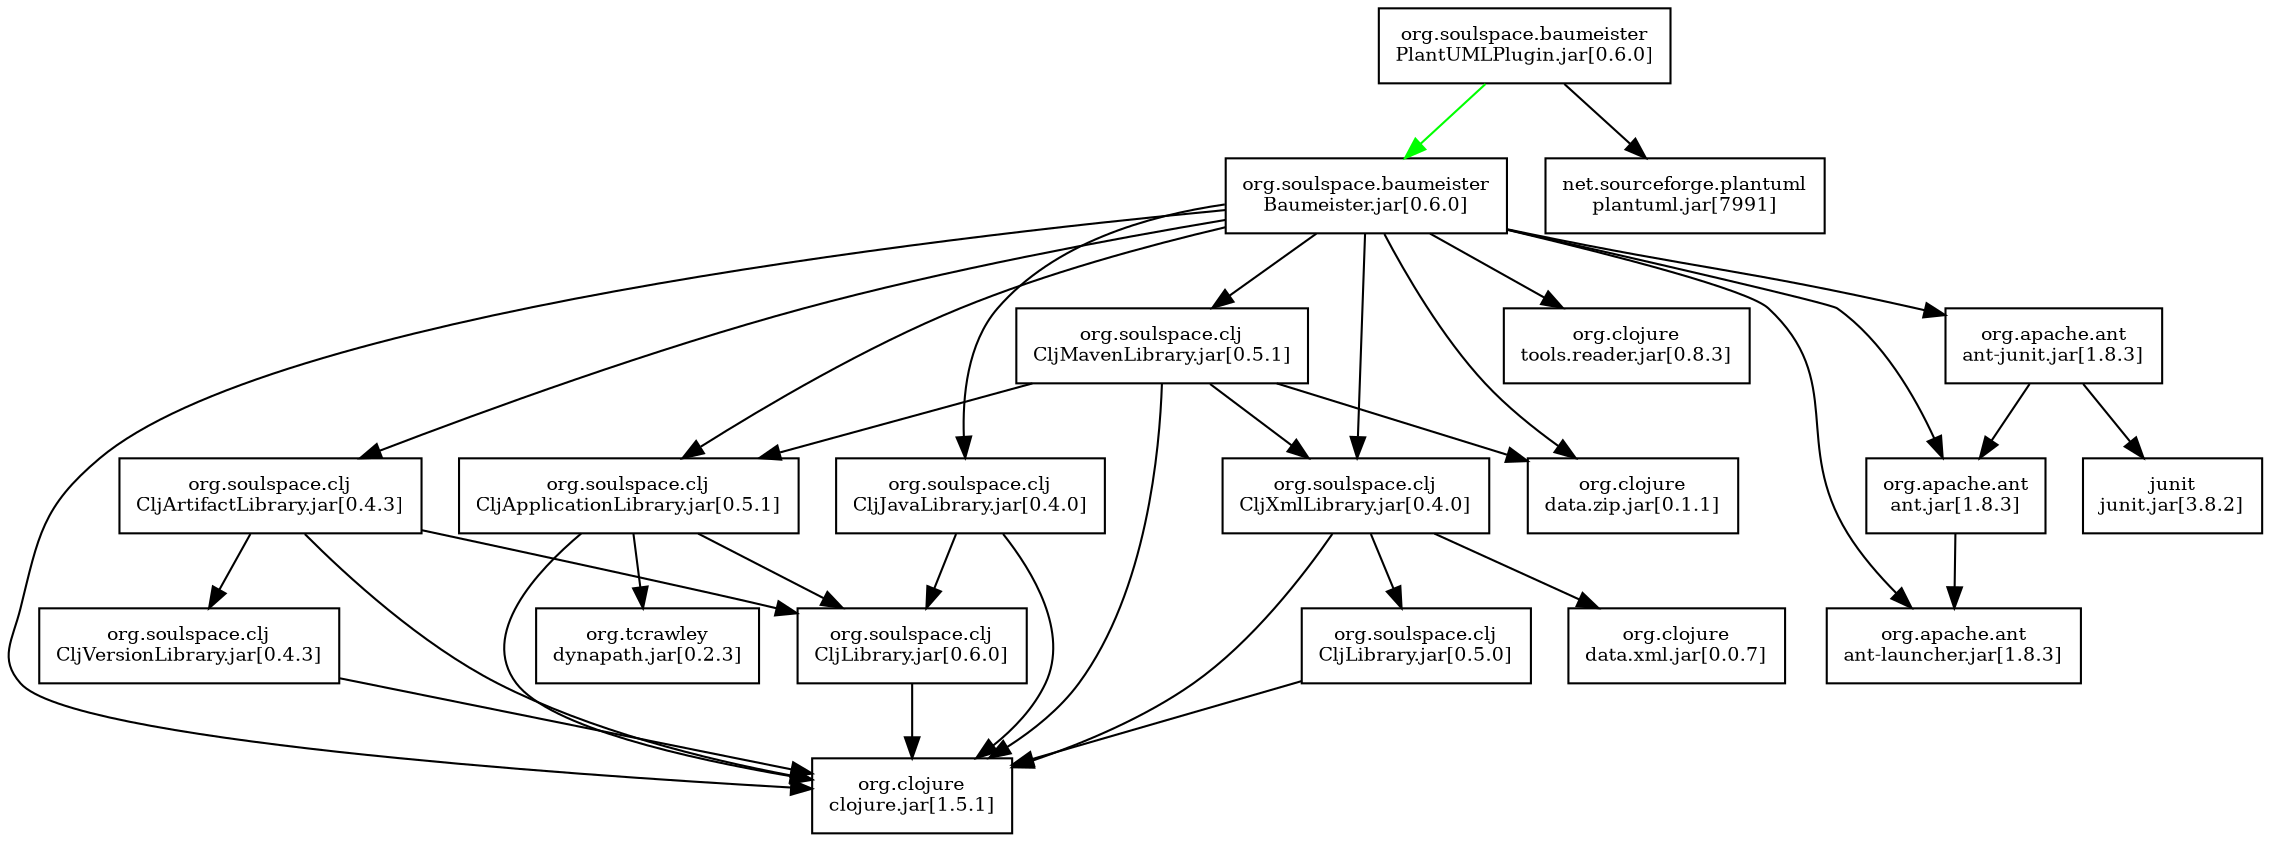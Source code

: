 digraph Dependencies {
    outputmode=nodefirst;
    node [shape=plaintext fontsize=9];
"org.soulspace.baumeister/PlantUMLPlugin/0.6.0/PlantUMLPlugin.jar" [shape=box label="org.soulspace.baumeister\nPlantUMLPlugin.jar[0.6.0]"];
"org.soulspace.baumeister/Baumeister/0.6.0/Baumeister.jar" [shape=box label="org.soulspace.baumeister\nBaumeister.jar[0.6.0]"];
"org.clojure/clojure/1.5.1/clojure.jar" [shape=box label="org.clojure\nclojure.jar[1.5.1]"];
"org.soulspace.clj/CljApplicationLibrary/0.5.1/CljApplicationLibrary.jar" [shape=box label="org.soulspace.clj\nCljApplicationLibrary.jar[0.5.1]"];
"org.clojure/clojure/1.5.1/clojure.jar" [shape=box label="org.clojure\nclojure.jar[1.5.1]"];
"org.soulspace.clj/CljLibrary/0.6.0/CljLibrary.jar" [shape=box label="org.soulspace.clj\nCljLibrary.jar[0.6.0]"];
"org.clojure/clojure/1.5.1/clojure.jar" [shape=box label="org.clojure\nclojure.jar[1.5.1]"];
"org.tcrawley/dynapath/0.2.3/dynapath.jar" [shape=box label="org.tcrawley\ndynapath.jar[0.2.3]"];
"org.soulspace.clj/CljArtifactLibrary/0.4.3/CljArtifactLibrary.jar" [shape=box label="org.soulspace.clj\nCljArtifactLibrary.jar[0.4.3]"];
"org.clojure/clojure/1.5.1/clojure.jar" [shape=box label="org.clojure\nclojure.jar[1.5.1]"];
"org.soulspace.clj/CljVersionLibrary/0.4.3/CljVersionLibrary.jar" [shape=box label="org.soulspace.clj\nCljVersionLibrary.jar[0.4.3]"];
"org.clojure/clojure/1.5.1/clojure.jar" [shape=box label="org.clojure\nclojure.jar[1.5.1]"];
"org.soulspace.clj/CljLibrary/0.6.0/CljLibrary.jar" [shape=box label="org.soulspace.clj\nCljLibrary.jar[0.6.0]"];
"org.clojure/clojure/1.5.1/clojure.jar" [shape=box label="org.clojure\nclojure.jar[1.5.1]"];
"org.soulspace.clj/CljMavenLibrary/0.5.1/CljMavenLibrary.jar" [shape=box label="org.soulspace.clj\nCljMavenLibrary.jar[0.5.1]"];
"org.clojure/clojure/1.5.1/clojure.jar" [shape=box label="org.clojure\nclojure.jar[1.5.1]"];
"org.clojure/data.zip/0.1.1/data.zip.jar" [shape=box label="org.clojure\ndata.zip.jar[0.1.1]"];
"org.soulspace.clj/CljXmlLibrary/0.4.0/CljXmlLibrary.jar" [shape=box label="org.soulspace.clj\nCljXmlLibrary.jar[0.4.0]"];
"org.clojure/clojure/1.5.1/clojure.jar" [shape=box label="org.clojure\nclojure.jar[1.5.1]"];
"org.clojure/data.xml/0.0.7/data.xml.jar" [shape=box label="org.clojure\ndata.xml.jar[0.0.7]"];
"org.soulspace.clj/CljLibrary/0.5.0/CljLibrary.jar" [shape=box label="org.soulspace.clj\nCljLibrary.jar[0.5.0]"];
"org.clojure/clojure/1.5.1/clojure.jar" [shape=box label="org.clojure\nclojure.jar[1.5.1]"];
"org.soulspace.clj/CljApplicationLibrary/0.5.1/CljApplicationLibrary.jar" [shape=box label="org.soulspace.clj\nCljApplicationLibrary.jar[0.5.1]"];
"org.clojure/clojure/1.5.1/clojure.jar" [shape=box label="org.clojure\nclojure.jar[1.5.1]"];
"org.soulspace.clj/CljLibrary/0.6.0/CljLibrary.jar" [shape=box label="org.soulspace.clj\nCljLibrary.jar[0.6.0]"];
"org.clojure/clojure/1.5.1/clojure.jar" [shape=box label="org.clojure\nclojure.jar[1.5.1]"];
"org.tcrawley/dynapath/0.2.3/dynapath.jar" [shape=box label="org.tcrawley\ndynapath.jar[0.2.3]"];
"org.soulspace.clj/CljJavaLibrary/0.4.0/CljJavaLibrary.jar" [shape=box label="org.soulspace.clj\nCljJavaLibrary.jar[0.4.0]"];
"org.clojure/clojure/1.5.1/clojure.jar" [shape=box label="org.clojure\nclojure.jar[1.5.1]"];
"org.soulspace.clj/CljLibrary/0.6.0/CljLibrary.jar" [shape=box label="org.soulspace.clj\nCljLibrary.jar[0.6.0]"];
"org.clojure/clojure/1.5.1/clojure.jar" [shape=box label="org.clojure\nclojure.jar[1.5.1]"];
"org.soulspace.clj/CljXmlLibrary/0.4.0/CljXmlLibrary.jar" [shape=box label="org.soulspace.clj\nCljXmlLibrary.jar[0.4.0]"];
"org.clojure/clojure/1.5.1/clojure.jar" [shape=box label="org.clojure\nclojure.jar[1.5.1]"];
"org.clojure/data.xml/0.0.7/data.xml.jar" [shape=box label="org.clojure\ndata.xml.jar[0.0.7]"];
"org.soulspace.clj/CljLibrary/0.5.0/CljLibrary.jar" [shape=box label="org.soulspace.clj\nCljLibrary.jar[0.5.0]"];
"org.clojure/clojure/1.5.1/clojure.jar" [shape=box label="org.clojure\nclojure.jar[1.5.1]"];
"org.clojure/data.zip/0.1.1/data.zip.jar" [shape=box label="org.clojure\ndata.zip.jar[0.1.1]"];
"org.clojure/tools.reader/0.8.3/tools.reader.jar" [shape=box label="org.clojure\ntools.reader.jar[0.8.3]"];
"org.apache.ant/ant/1.8.3/ant.jar" [shape=box label="org.apache.ant\nant.jar[1.8.3]"];
"org.apache.ant/ant-launcher/1.8.3/ant-launcher.jar" [shape=box label="org.apache.ant\nant-launcher.jar[1.8.3]"];
"org.apache.ant/ant-launcher/1.8.3/ant-launcher.jar" [shape=box label="org.apache.ant\nant-launcher.jar[1.8.3]"];
"org.apache.ant/ant-junit/1.8.3/ant-junit.jar" [shape=box label="org.apache.ant\nant-junit.jar[1.8.3]"];
"org.apache.ant/ant/1.8.3/ant.jar" [shape=box label="org.apache.ant\nant.jar[1.8.3]"];
"org.apache.ant/ant-launcher/1.8.3/ant-launcher.jar" [shape=box label="org.apache.ant\nant-launcher.jar[1.8.3]"];
"junit/junit/3.8.2/junit.jar" [shape=box label="junit\njunit.jar[3.8.2]"];
"net.sourceforge.plantuml/plantuml/7991/plantuml.jar" [shape=box label="net.sourceforge.plantuml\nplantuml.jar[7991]"];
"org.soulspace.baumeister/PlantUMLPlugin/0.6.0/PlantUMLPlugin.jar" -> "org.soulspace.baumeister/Baumeister/0.6.0/Baumeister.jar" [color=green style=solid];
"org.soulspace.baumeister/Baumeister/0.6.0/Baumeister.jar" -> "org.clojure/clojure/1.5.1/clojure.jar" [color=black style=solid];
"org.soulspace.baumeister/Baumeister/0.6.0/Baumeister.jar" -> "org.soulspace.clj/CljApplicationLibrary/0.5.1/CljApplicationLibrary.jar" [color=black style=solid];
"org.soulspace.clj/CljApplicationLibrary/0.5.1/CljApplicationLibrary.jar" -> "org.clojure/clojure/1.5.1/clojure.jar" [color=black style=solid];
"org.soulspace.clj/CljApplicationLibrary/0.5.1/CljApplicationLibrary.jar" -> "org.soulspace.clj/CljLibrary/0.6.0/CljLibrary.jar" [color=black style=solid];
"org.soulspace.clj/CljLibrary/0.6.0/CljLibrary.jar" -> "org.clojure/clojure/1.5.1/clojure.jar" [color=black style=solid];
"org.soulspace.clj/CljApplicationLibrary/0.5.1/CljApplicationLibrary.jar" -> "org.tcrawley/dynapath/0.2.3/dynapath.jar" [color=black style=solid];
"org.soulspace.baumeister/Baumeister/0.6.0/Baumeister.jar" -> "org.soulspace.clj/CljArtifactLibrary/0.4.3/CljArtifactLibrary.jar" [color=black style=solid];
"org.soulspace.clj/CljArtifactLibrary/0.4.3/CljArtifactLibrary.jar" -> "org.clojure/clojure/1.5.1/clojure.jar" [color=black style=solid];
"org.soulspace.clj/CljArtifactLibrary/0.4.3/CljArtifactLibrary.jar" -> "org.soulspace.clj/CljVersionLibrary/0.4.3/CljVersionLibrary.jar" [color=black style=solid];
"org.soulspace.clj/CljVersionLibrary/0.4.3/CljVersionLibrary.jar" -> "org.clojure/clojure/1.5.1/clojure.jar" [color=black style=solid];
"org.soulspace.clj/CljArtifactLibrary/0.4.3/CljArtifactLibrary.jar" -> "org.soulspace.clj/CljLibrary/0.6.0/CljLibrary.jar" [color=black style=solid];

"org.soulspace.baumeister/Baumeister/0.6.0/Baumeister.jar" -> "org.soulspace.clj/CljMavenLibrary/0.5.1/CljMavenLibrary.jar" [color=black style=solid];
"org.soulspace.clj/CljMavenLibrary/0.5.1/CljMavenLibrary.jar" -> "org.clojure/clojure/1.5.1/clojure.jar" [color=black style=solid];
"org.soulspace.clj/CljMavenLibrary/0.5.1/CljMavenLibrary.jar" -> "org.clojure/data.zip/0.1.1/data.zip.jar" [color=black style=solid];
"org.soulspace.clj/CljMavenLibrary/0.5.1/CljMavenLibrary.jar" -> "org.soulspace.clj/CljXmlLibrary/0.4.0/CljXmlLibrary.jar" [color=black style=solid];
"org.soulspace.clj/CljXmlLibrary/0.4.0/CljXmlLibrary.jar" -> "org.clojure/clojure/1.5.1/clojure.jar" [color=black style=solid];
"org.soulspace.clj/CljXmlLibrary/0.4.0/CljXmlLibrary.jar" -> "org.clojure/data.xml/0.0.7/data.xml.jar" [color=black style=solid];
"org.soulspace.clj/CljXmlLibrary/0.4.0/CljXmlLibrary.jar" -> "org.soulspace.clj/CljLibrary/0.5.0/CljLibrary.jar" [color=black style=solid];
"org.soulspace.clj/CljLibrary/0.5.0/CljLibrary.jar" -> "org.clojure/clojure/1.5.1/clojure.jar" [color=black style=solid];
"org.soulspace.clj/CljMavenLibrary/0.5.1/CljMavenLibrary.jar" -> "org.soulspace.clj/CljApplicationLibrary/0.5.1/CljApplicationLibrary.jar" [color=black style=solid];




"org.soulspace.baumeister/Baumeister/0.6.0/Baumeister.jar" -> "org.soulspace.clj/CljJavaLibrary/0.4.0/CljJavaLibrary.jar" [color=black style=solid];
"org.soulspace.clj/CljJavaLibrary/0.4.0/CljJavaLibrary.jar" -> "org.clojure/clojure/1.5.1/clojure.jar" [color=black style=solid];
"org.soulspace.clj/CljJavaLibrary/0.4.0/CljJavaLibrary.jar" -> "org.soulspace.clj/CljLibrary/0.6.0/CljLibrary.jar" [color=black style=solid];

"org.soulspace.baumeister/Baumeister/0.6.0/Baumeister.jar" -> "org.soulspace.clj/CljXmlLibrary/0.4.0/CljXmlLibrary.jar" [color=black style=solid];




"org.soulspace.baumeister/Baumeister/0.6.0/Baumeister.jar" -> "org.clojure/data.zip/0.1.1/data.zip.jar" [color=black style=solid];
"org.soulspace.baumeister/Baumeister/0.6.0/Baumeister.jar" -> "org.clojure/tools.reader/0.8.3/tools.reader.jar" [color=black style=solid];
"org.soulspace.baumeister/Baumeister/0.6.0/Baumeister.jar" -> "org.apache.ant/ant/1.8.3/ant.jar" [color=black style=solid];
"org.apache.ant/ant/1.8.3/ant.jar" -> "org.apache.ant/ant-launcher/1.8.3/ant-launcher.jar" [color=black style=solid];
"org.soulspace.baumeister/Baumeister/0.6.0/Baumeister.jar" -> "org.apache.ant/ant-launcher/1.8.3/ant-launcher.jar" [color=black style=solid];
"org.soulspace.baumeister/Baumeister/0.6.0/Baumeister.jar" -> "org.apache.ant/ant-junit/1.8.3/ant-junit.jar" [color=black style=solid];
"org.apache.ant/ant-junit/1.8.3/ant-junit.jar" -> "org.apache.ant/ant/1.8.3/ant.jar" [color=black style=solid];

"org.apache.ant/ant-junit/1.8.3/ant-junit.jar" -> "junit/junit/3.8.2/junit.jar" [color=black style=solid];
"org.soulspace.baumeister/PlantUMLPlugin/0.6.0/PlantUMLPlugin.jar" -> "net.sourceforge.plantuml/plantuml/7991/plantuml.jar" [color=black style=solid];
}
